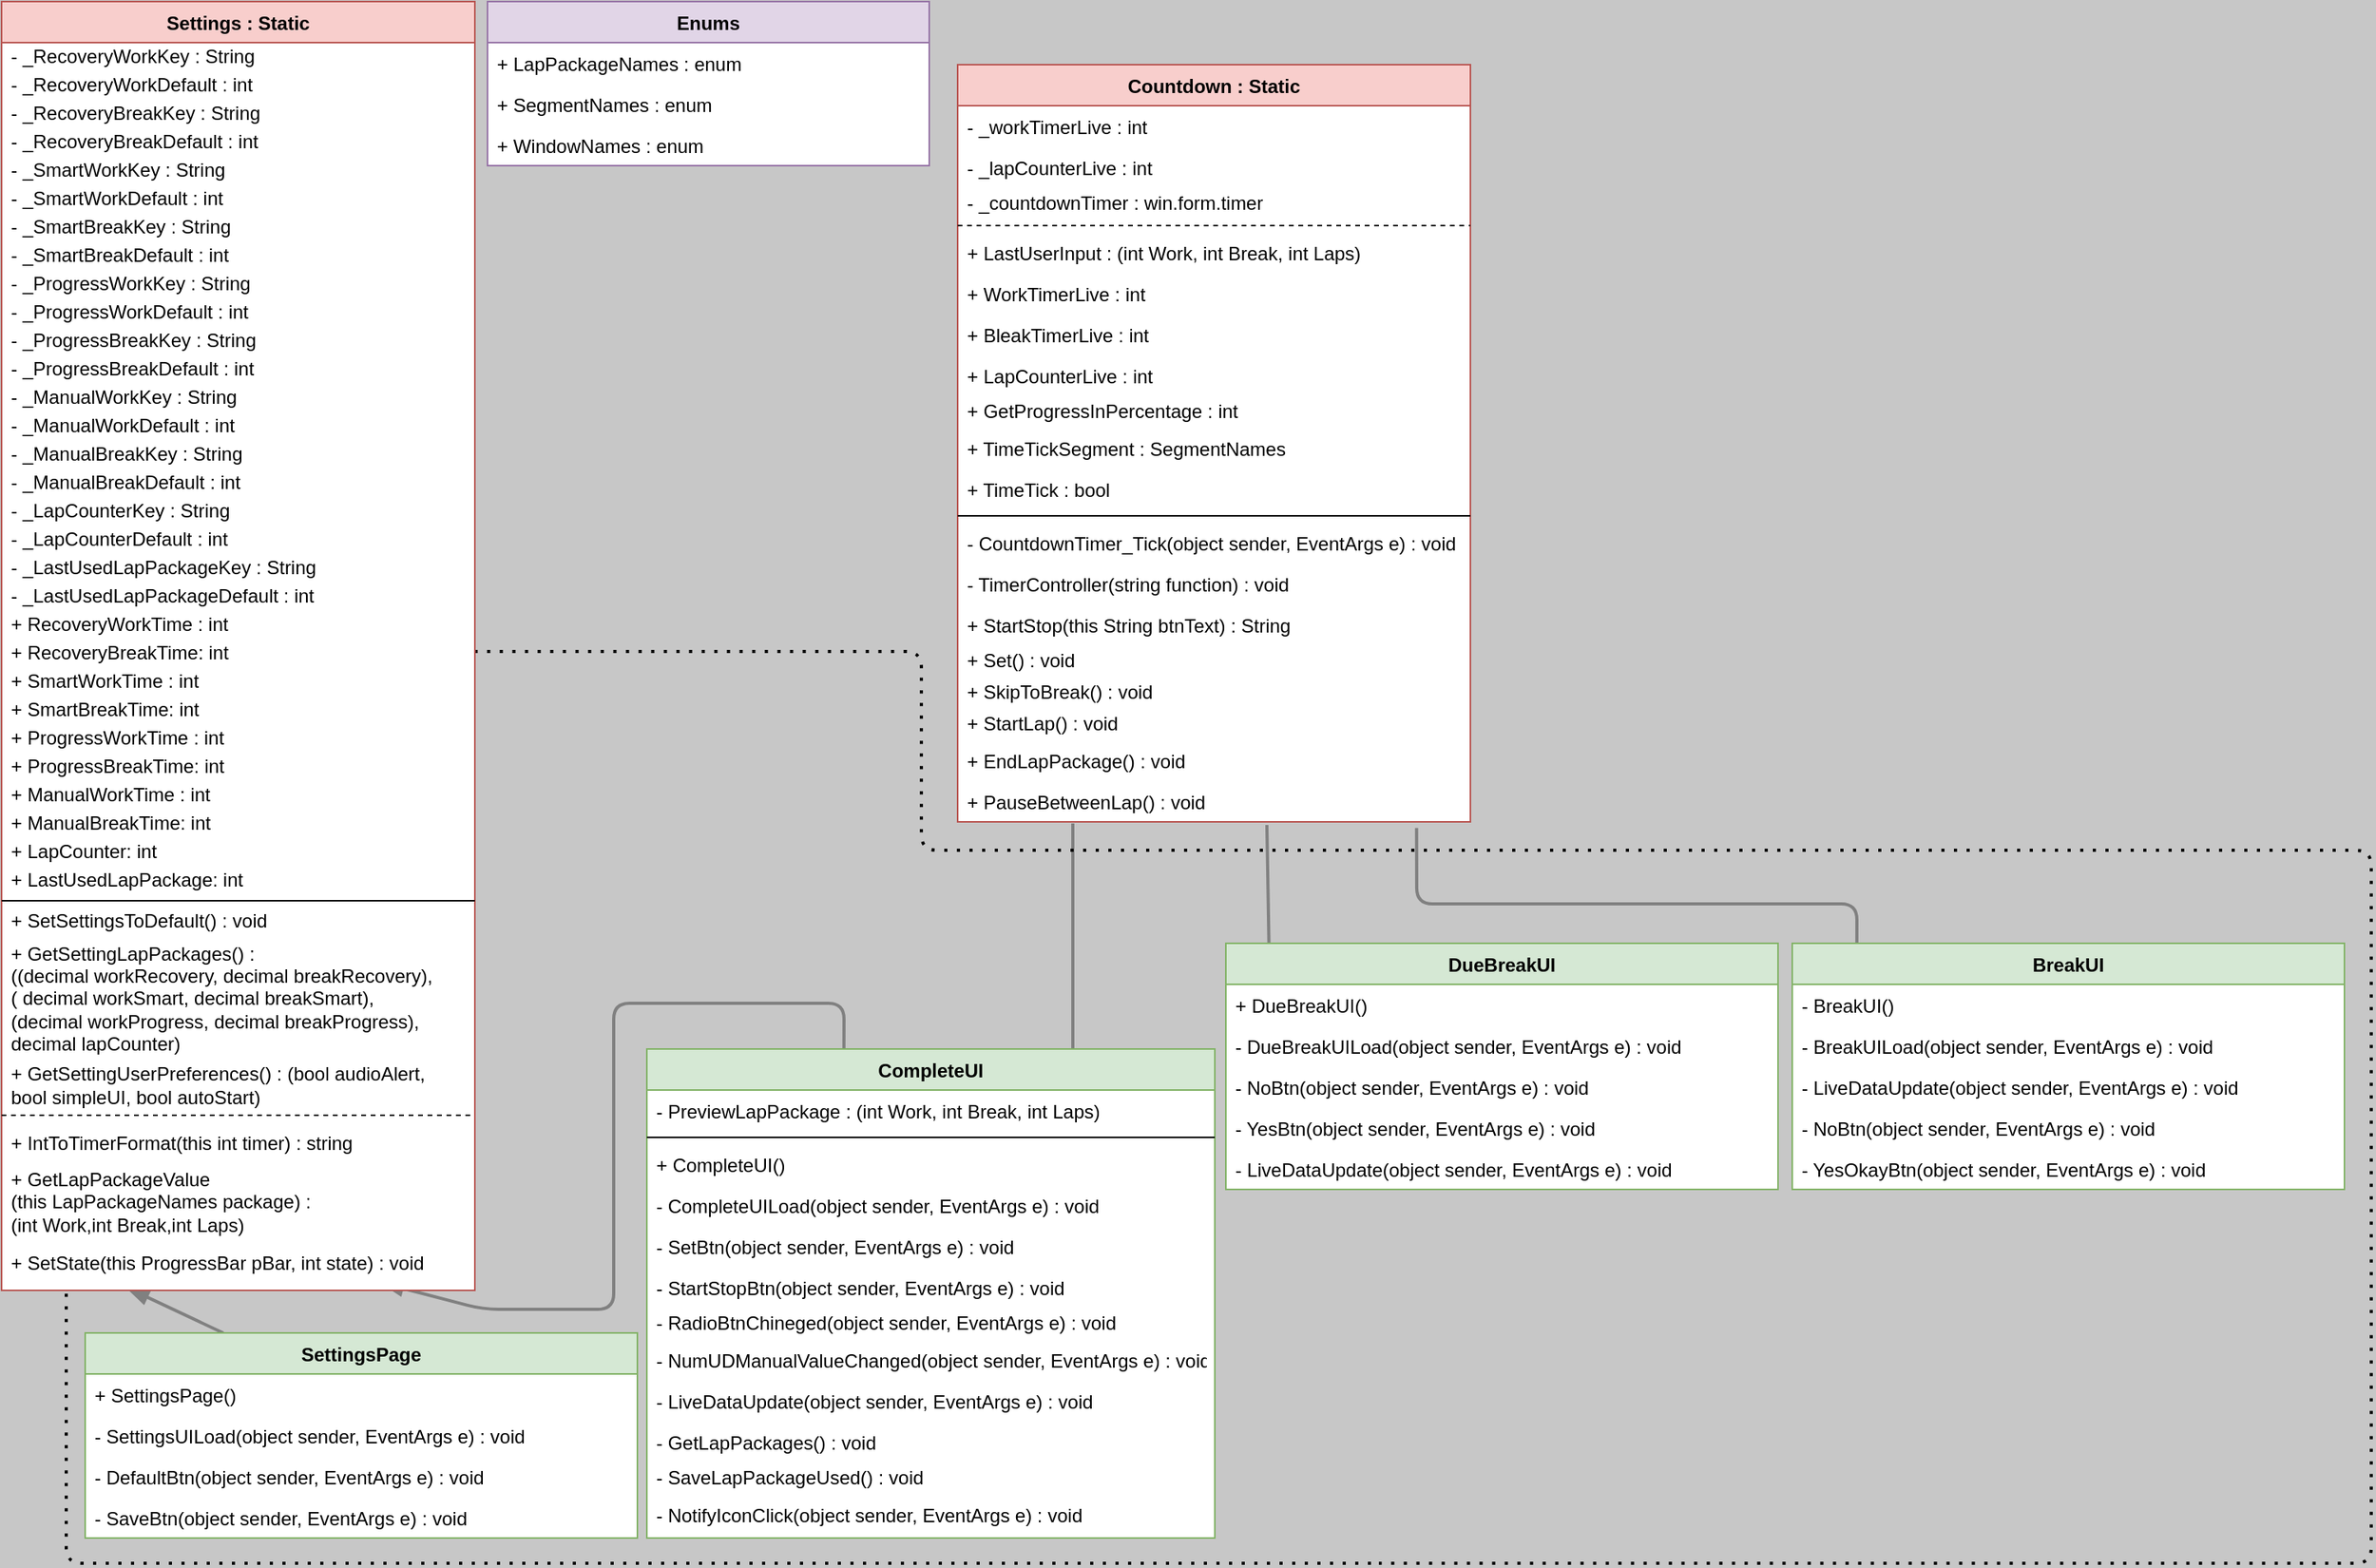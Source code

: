 <mxfile version="13.7.9" type="device"><diagram id="C5RBs43oDa-KdzZeNtuy" name="Page-1"><mxGraphModel dx="2031" dy="1189" grid="0" gridSize="10" guides="1" tooltips="1" connect="1" arrows="1" fold="1" page="1" pageScale="1" pageWidth="827" pageHeight="1169" background="#C7C7C7" math="0" shadow="0"><root><mxCell id="WIyWlLk6GJQsqaUBKTNV-0"/><mxCell id="WIyWlLk6GJQsqaUBKTNV-1" parent="WIyWlLk6GJQsqaUBKTNV-0"/><mxCell id="0VeW3MO0Pa9D5oMPFFjw-17" style="edgeStyle=none;rounded=1;orthogonalLoop=1;jettySize=auto;html=1;startArrow=none;startFill=0;startSize=10;endArrow=none;endFill=0;entryX=0.75;entryY=0;entryDx=0;entryDy=0;strokeWidth=2;strokeColor=#808080;" parent="WIyWlLk6GJQsqaUBKTNV-1" target="FRy5MjTTEszZsByLRtp2-0" edge="1"><mxGeometry relative="1" as="geometry"><mxPoint x="190" y="660" as="targetPoint"/><Array as="points"/><mxPoint x="714" y="531" as="sourcePoint"/></mxGeometry></mxCell><mxCell id="0VeW3MO0Pa9D5oMPFFjw-19" style="edgeStyle=none;rounded=1;orthogonalLoop=1;jettySize=auto;html=1;startArrow=none;startFill=0;startSize=6;endArrow=none;endFill=0;endSize=12;strokeWidth=2;strokeColor=#808080;exitX=0.078;exitY=0.001;exitDx=0;exitDy=0;exitPerimeter=0;" parent="WIyWlLk6GJQsqaUBKTNV-1" source="TDlSjooiPWBQgM4AQJE7-14" edge="1"><mxGeometry relative="1" as="geometry"><mxPoint x="899" y="669" as="sourcePoint"/><mxPoint x="837" y="532" as="targetPoint"/></mxGeometry></mxCell><mxCell id="0VeW3MO0Pa9D5oMPFFjw-20" style="edgeStyle=none;rounded=1;orthogonalLoop=1;jettySize=auto;html=1;exitX=0.117;exitY=0;exitDx=0;exitDy=0;startArrow=none;startFill=0;startSize=6;endArrow=none;endFill=0;exitPerimeter=0;endSize=12;strokeWidth=2;strokeColor=#808080;entryX=0.895;entryY=1.148;entryDx=0;entryDy=0;entryPerimeter=0;" parent="WIyWlLk6GJQsqaUBKTNV-1" source="TDlSjooiPWBQgM4AQJE7-31" target="zb1-mDT2aeVJdO2hmaLs-12" edge="1"><mxGeometry relative="1" as="geometry"><Array as="points"><mxPoint x="1211" y="582"/><mxPoint x="932" y="582"/></Array><mxPoint x="870" y="532" as="targetPoint"/></mxGeometry></mxCell><mxCell id="1Fa3BjGGjeZsi8jNejVQ-2" style="edgeStyle=none;rounded=1;orthogonalLoop=1;jettySize=auto;html=1;exitX=0.263;exitY=1.115;exitDx=0;exitDy=0;startArrow=blockThin;startFill=1;startSize=10;endArrow=none;endFill=0;exitPerimeter=0;entryX=0.25;entryY=0;entryDx=0;entryDy=0;strokeWidth=2;strokeColor=#808080;" parent="WIyWlLk6GJQsqaUBKTNV-1" source="9JZCh9WsrCJFamKK_w5d-4" target="TDlSjooiPWBQgM4AQJE7-4" edge="1"><mxGeometry relative="1" as="geometry"><mxPoint x="780" y="650" as="targetPoint"/><mxPoint x="761.925" y="542.002" as="sourcePoint"/><Array as="points"/></mxGeometry></mxCell><mxCell id="1Fa3BjGGjeZsi8jNejVQ-5" style="edgeStyle=none;rounded=1;orthogonalLoop=1;jettySize=auto;html=1;exitX=0.8;exitY=1;exitDx=0;exitDy=0;startArrow=blockThin;startFill=1;startSize=10;endArrow=none;endFill=0;exitPerimeter=0;strokeWidth=2;strokeColor=#808080;entryX=0.347;entryY=0;entryDx=0;entryDy=0;entryPerimeter=0;" parent="WIyWlLk6GJQsqaUBKTNV-1" source="9JZCh9WsrCJFamKK_w5d-4" target="FRy5MjTTEszZsByLRtp2-0" edge="1"><mxGeometry relative="1" as="geometry"><mxPoint x="320" y="669" as="targetPoint"/><mxPoint x="751.925" y="532.002" as="sourcePoint"/><Array as="points"><mxPoint x="340" y="839"/><mxPoint x="423" y="839"/><mxPoint x="423" y="645"/><mxPoint x="569" y="645"/></Array></mxGeometry></mxCell><mxCell id="zb1-mDT2aeVJdO2hmaLs-13" value="Countdown : Static" style="swimlane;fontStyle=1;align=center;verticalAlign=top;childLayout=stackLayout;horizontal=1;startSize=26;horizontalStack=0;resizeParent=1;resizeParentMax=0;resizeLast=0;collapsible=1;marginBottom=0;fillColor=#f8cecc;strokeColor=#b85450;swimlaneFillColor=#ffffff;" parent="WIyWlLk6GJQsqaUBKTNV-1" vertex="1"><mxGeometry x="641" y="50" width="325" height="480" as="geometry"/></mxCell><mxCell id="zb1-mDT2aeVJdO2hmaLs-14" value="- _workTimerLive : int" style="text;strokeColor=none;fillColor=none;align=left;verticalAlign=top;spacingLeft=4;spacingRight=4;overflow=hidden;rotatable=0;points=[[0,0.5],[1,0.5]];portConstraint=eastwest;" parent="zb1-mDT2aeVJdO2hmaLs-13" vertex="1"><mxGeometry y="26" width="325" height="26" as="geometry"/></mxCell><mxCell id="zb1-mDT2aeVJdO2hmaLs-19" value="- _lapCounterLive : int" style="text;strokeColor=none;fillColor=none;align=left;verticalAlign=top;spacingLeft=4;spacingRight=4;overflow=hidden;rotatable=0;points=[[0,0.5],[1,0.5]];portConstraint=eastwest;" parent="zb1-mDT2aeVJdO2hmaLs-13" vertex="1"><mxGeometry y="52" width="325" height="26" as="geometry"/></mxCell><mxCell id="t-2xRYr0EiAx8l8_T9iQ-3" value="- _countdownTimer :&amp;nbsp;win.form.timer" style="text;html=1;align=left;verticalAlign=middle;resizable=0;points=[];autosize=1;fillColor=none;spacingLeft=4;" parent="zb1-mDT2aeVJdO2hmaLs-13" vertex="1"><mxGeometry y="78" width="325" height="20" as="geometry"/></mxCell><mxCell id="F6bZA-O5dly2ChS-QcMq-0" value="" style="line;strokeWidth=1;fillColor=none;align=left;verticalAlign=middle;spacingTop=-1;spacingLeft=3;spacingRight=3;rotatable=0;labelPosition=right;points=[];portConstraint=eastwest;dashed=1;" parent="zb1-mDT2aeVJdO2hmaLs-13" vertex="1"><mxGeometry y="98" width="325" height="8" as="geometry"/></mxCell><mxCell id="zb1-mDT2aeVJdO2hmaLs-1" value="+ LastUserInput : (int Work, int Break, int Laps)" style="text;strokeColor=none;fillColor=none;align=left;verticalAlign=top;spacingLeft=4;spacingRight=4;overflow=hidden;rotatable=0;points=[[0,0.5],[1,0.5]];portConstraint=eastwest;" parent="zb1-mDT2aeVJdO2hmaLs-13" vertex="1"><mxGeometry y="106" width="325" height="26" as="geometry"/></mxCell><mxCell id="t-2xRYr0EiAx8l8_T9iQ-1" value="+ WorkTimerLive : int" style="text;strokeColor=none;fillColor=none;align=left;verticalAlign=top;spacingLeft=4;spacingRight=4;overflow=hidden;rotatable=0;points=[[0,0.5],[1,0.5]];portConstraint=eastwest;" parent="zb1-mDT2aeVJdO2hmaLs-13" vertex="1"><mxGeometry y="132" width="325" height="26" as="geometry"/></mxCell><mxCell id="zb1-mDT2aeVJdO2hmaLs-18" value="+ BleakTimerLive : int" style="text;strokeColor=none;fillColor=none;align=left;verticalAlign=top;spacingLeft=4;spacingRight=4;overflow=hidden;rotatable=0;points=[[0,0.5],[1,0.5]];portConstraint=eastwest;" parent="zb1-mDT2aeVJdO2hmaLs-13" vertex="1"><mxGeometry y="158" width="325" height="26" as="geometry"/></mxCell><mxCell id="t-2xRYr0EiAx8l8_T9iQ-0" value="+ LapCounterLive : int" style="text;strokeColor=none;fillColor=none;align=left;verticalAlign=top;spacingLeft=4;spacingRight=4;overflow=hidden;rotatable=0;points=[[0,0.5],[1,0.5]];portConstraint=eastwest;" parent="zb1-mDT2aeVJdO2hmaLs-13" vertex="1"><mxGeometry y="184" width="325" height="26" as="geometry"/></mxCell><mxCell id="t-2xRYr0EiAx8l8_T9iQ-2" value="+ GetProgressInPercentage : int" style="text;html=1;align=left;verticalAlign=middle;resizable=0;points=[];autosize=1;fillColor=none;spacingLeft=4;" parent="zb1-mDT2aeVJdO2hmaLs-13" vertex="1"><mxGeometry y="210" width="325" height="20" as="geometry"/></mxCell><mxCell id="zb1-mDT2aeVJdO2hmaLs-20" value="+ TimeTickSegment : SegmentNames" style="text;strokeColor=none;fillColor=none;align=left;verticalAlign=top;spacingLeft=4;spacingRight=4;overflow=hidden;rotatable=0;points=[[0,0.5],[1,0.5]];portConstraint=eastwest;" parent="zb1-mDT2aeVJdO2hmaLs-13" vertex="1"><mxGeometry y="230" width="325" height="26" as="geometry"/></mxCell><mxCell id="kVjVc2NXkMHBs-m5RB2y-0" value="+ TimeTick : bool" style="text;strokeColor=none;fillColor=none;align=left;verticalAlign=top;spacingLeft=4;spacingRight=4;overflow=hidden;rotatable=0;points=[[0,0.5],[1,0.5]];portConstraint=eastwest;" parent="zb1-mDT2aeVJdO2hmaLs-13" vertex="1"><mxGeometry y="256" width="325" height="26" as="geometry"/></mxCell><mxCell id="zb1-mDT2aeVJdO2hmaLs-15" value="" style="line;strokeWidth=1;fillColor=none;align=left;verticalAlign=middle;spacingTop=-1;spacingLeft=3;spacingRight=3;rotatable=0;labelPosition=right;points=[];portConstraint=eastwest;" parent="zb1-mDT2aeVJdO2hmaLs-13" vertex="1"><mxGeometry y="282" width="325" height="8" as="geometry"/></mxCell><mxCell id="zb1-mDT2aeVJdO2hmaLs-16" value="- CountdownTimer_Tick(object sender, EventArgs e) : void" style="text;strokeColor=none;fillColor=none;align=left;verticalAlign=top;spacingLeft=4;spacingRight=4;overflow=hidden;rotatable=0;points=[[0,0.5],[1,0.5]];portConstraint=eastwest;spacing=2;" parent="zb1-mDT2aeVJdO2hmaLs-13" vertex="1"><mxGeometry y="290" width="325" height="26" as="geometry"/></mxCell><mxCell id="zb1-mDT2aeVJdO2hmaLs-17" value="- TimerController(string function) : void&#10;" style="text;strokeColor=none;fillColor=none;align=left;verticalAlign=top;spacingLeft=4;spacingRight=4;overflow=hidden;rotatable=0;points=[[0,0.5],[1,0.5]];portConstraint=eastwest;spacing=2;" parent="zb1-mDT2aeVJdO2hmaLs-13" vertex="1"><mxGeometry y="316" width="325" height="26" as="geometry"/></mxCell><mxCell id="zb1-mDT2aeVJdO2hmaLs-3" value="+ StartStop(this String btnText) : String&#10;" style="text;strokeColor=none;fillColor=none;align=left;verticalAlign=top;spacingLeft=4;spacingRight=4;overflow=hidden;rotatable=0;points=[[0,0.5],[1,0.5]];portConstraint=eastwest;spacing=2;" parent="zb1-mDT2aeVJdO2hmaLs-13" vertex="1"><mxGeometry y="342" width="325" height="26" as="geometry"/></mxCell><mxCell id="zb1-mDT2aeVJdO2hmaLs-8" value="+ Set() : void" style="text;html=1;align=left;verticalAlign=middle;resizable=0;points=[];autosize=1;spacingLeft=4;spacing=2;" parent="zb1-mDT2aeVJdO2hmaLs-13" vertex="1"><mxGeometry y="368" width="325" height="20" as="geometry"/></mxCell><mxCell id="zb1-mDT2aeVJdO2hmaLs-9" value="+ SkipToBreak() : void" style="text;html=1;align=left;verticalAlign=middle;resizable=0;points=[];autosize=1;spacingLeft=4;spacing=2;" parent="zb1-mDT2aeVJdO2hmaLs-13" vertex="1"><mxGeometry y="388" width="325" height="20" as="geometry"/></mxCell><mxCell id="zb1-mDT2aeVJdO2hmaLs-10" value="+ StartLap() : void" style="text;html=1;align=left;verticalAlign=middle;resizable=0;points=[];autosize=1;spacingLeft=4;spacing=2;" parent="zb1-mDT2aeVJdO2hmaLs-13" vertex="1"><mxGeometry y="408" width="325" height="20" as="geometry"/></mxCell><mxCell id="zb1-mDT2aeVJdO2hmaLs-11" value="+ EndLapPackage() : void" style="text;strokeColor=none;fillColor=none;align=left;verticalAlign=top;spacingLeft=4;spacingRight=4;overflow=hidden;rotatable=0;points=[[0,0.5],[1,0.5]];portConstraint=eastwest;spacing=2;" parent="zb1-mDT2aeVJdO2hmaLs-13" vertex="1"><mxGeometry y="428" width="325" height="26" as="geometry"/></mxCell><mxCell id="zb1-mDT2aeVJdO2hmaLs-12" value="+ PauseBetweenLap() : void" style="text;strokeColor=none;fillColor=none;align=left;verticalAlign=top;spacingLeft=4;spacingRight=4;overflow=hidden;rotatable=0;points=[[0,0.5],[1,0.5]];portConstraint=eastwest;spacing=2;" parent="zb1-mDT2aeVJdO2hmaLs-13" vertex="1"><mxGeometry y="454" width="325" height="26" as="geometry"/></mxCell><mxCell id="TDlSjooiPWBQgM4AQJE7-14" value="DueBreakUI" style="swimlane;fontStyle=1;align=center;verticalAlign=top;childLayout=stackLayout;horizontal=1;startSize=26;horizontalStack=0;resizeParent=1;resizeParentMax=0;resizeLast=0;collapsible=1;marginBottom=0;fillColor=#d5e8d4;strokeColor=#82b366;swimlaneFillColor=#ffffff;" parent="WIyWlLk6GJQsqaUBKTNV-1" vertex="1"><mxGeometry x="811" y="607" width="350" height="156" as="geometry"/></mxCell><mxCell id="xNDA38rIfpbUITpCfBcV-14" value="+ DueBreakUI()" style="text;strokeColor=none;fillColor=none;align=left;verticalAlign=top;spacingLeft=4;spacingRight=4;overflow=hidden;rotatable=0;points=[[0,0.5],[1,0.5]];portConstraint=eastwest;" parent="TDlSjooiPWBQgM4AQJE7-14" vertex="1"><mxGeometry y="26" width="350" height="26" as="geometry"/></mxCell><mxCell id="xNDA38rIfpbUITpCfBcV-15" value="- DueBreakUILoad(object sender, EventArgs e) : void" style="text;strokeColor=none;fillColor=none;align=left;verticalAlign=top;spacingLeft=4;spacingRight=4;overflow=hidden;rotatable=0;points=[[0,0.5],[1,0.5]];portConstraint=eastwest;" parent="TDlSjooiPWBQgM4AQJE7-14" vertex="1"><mxGeometry y="52" width="350" height="26" as="geometry"/></mxCell><mxCell id="xNDA38rIfpbUITpCfBcV-10" value="- NoBtn(object sender, EventArgs e) : void" style="text;strokeColor=none;fillColor=none;align=left;verticalAlign=top;spacingLeft=4;spacingRight=4;overflow=hidden;rotatable=0;points=[[0,0.5],[1,0.5]];portConstraint=eastwest;" parent="TDlSjooiPWBQgM4AQJE7-14" vertex="1"><mxGeometry y="78" width="350" height="26" as="geometry"/></mxCell><mxCell id="xNDA38rIfpbUITpCfBcV-11" value="- YesBtn(object sender, EventArgs e) : void" style="text;strokeColor=none;fillColor=none;align=left;verticalAlign=top;spacingLeft=4;spacingRight=4;overflow=hidden;rotatable=0;points=[[0,0.5],[1,0.5]];portConstraint=eastwest;" parent="TDlSjooiPWBQgM4AQJE7-14" vertex="1"><mxGeometry y="104" width="350" height="26" as="geometry"/></mxCell><mxCell id="TDlSjooiPWBQgM4AQJE7-35" value="- LiveDataUpdate(object sender, EventArgs e) : void" style="text;strokeColor=none;fillColor=none;align=left;verticalAlign=top;spacingLeft=4;spacingRight=4;overflow=hidden;rotatable=0;points=[[0,0.5],[1,0.5]];portConstraint=eastwest;" parent="TDlSjooiPWBQgM4AQJE7-14" vertex="1"><mxGeometry y="130" width="350" height="26" as="geometry"/></mxCell><mxCell id="TDlSjooiPWBQgM4AQJE7-31" value="BreakUI" style="swimlane;fontStyle=1;align=center;verticalAlign=top;childLayout=stackLayout;horizontal=1;startSize=26;horizontalStack=0;resizeParent=1;resizeParentMax=0;resizeLast=0;collapsible=1;marginBottom=0;fillColor=#d5e8d4;strokeColor=#82b366;swimlaneFillColor=#ffffff;" parent="WIyWlLk6GJQsqaUBKTNV-1" vertex="1"><mxGeometry x="1170" y="607" width="350" height="156" as="geometry"/></mxCell><mxCell id="xNDA38rIfpbUITpCfBcV-12" value="- BreakUI()" style="text;strokeColor=none;fillColor=none;align=left;verticalAlign=top;spacingLeft=4;spacingRight=4;overflow=hidden;rotatable=0;points=[[0,0.5],[1,0.5]];portConstraint=eastwest;fontStyle=0" parent="TDlSjooiPWBQgM4AQJE7-31" vertex="1"><mxGeometry y="26" width="350" height="26" as="geometry"/></mxCell><mxCell id="xNDA38rIfpbUITpCfBcV-13" value="- BreakUILoad(object sender, EventArgs e) : void" style="text;strokeColor=none;fillColor=none;align=left;verticalAlign=top;spacingLeft=4;spacingRight=4;overflow=hidden;rotatable=0;points=[[0,0.5],[1,0.5]];portConstraint=eastwest;fontStyle=0" parent="TDlSjooiPWBQgM4AQJE7-31" vertex="1"><mxGeometry y="52" width="350" height="26" as="geometry"/></mxCell><mxCell id="TDlSjooiPWBQgM4AQJE7-34" value="- LiveDataUpdate(object sender, EventArgs e) : void" style="text;strokeColor=none;fillColor=none;align=left;verticalAlign=top;spacingLeft=4;spacingRight=4;overflow=hidden;rotatable=0;points=[[0,0.5],[1,0.5]];portConstraint=eastwest;" parent="TDlSjooiPWBQgM4AQJE7-31" vertex="1"><mxGeometry y="78" width="350" height="26" as="geometry"/></mxCell><mxCell id="xNDA38rIfpbUITpCfBcV-20" value="- NoBtn(object sender, EventArgs e) : void" style="text;strokeColor=none;fillColor=none;align=left;verticalAlign=top;spacingLeft=4;spacingRight=4;overflow=hidden;rotatable=0;points=[[0,0.5],[1,0.5]];portConstraint=eastwest;" parent="TDlSjooiPWBQgM4AQJE7-31" vertex="1"><mxGeometry y="104" width="350" height="26" as="geometry"/></mxCell><mxCell id="xNDA38rIfpbUITpCfBcV-21" value="- YesOkayBtn(object sender, EventArgs e) : void" style="text;strokeColor=none;fillColor=none;align=left;verticalAlign=top;spacingLeft=4;spacingRight=4;overflow=hidden;rotatable=0;points=[[0,0.5],[1,0.5]];portConstraint=eastwest;" parent="TDlSjooiPWBQgM4AQJE7-31" vertex="1"><mxGeometry y="130" width="350" height="26" as="geometry"/></mxCell><mxCell id="frjVxyY8k7iD953zZioV-0" value="" style="endArrow=none;dashed=1;html=1;dashPattern=1 3;strokeWidth=2;" parent="WIyWlLk6GJQsqaUBKTNV-1" edge="1"><mxGeometry width="50" height="50" relative="1" as="geometry"><mxPoint x="903" y="1000" as="sourcePoint"/><mxPoint x="908" y="1000" as="targetPoint"/><Array as="points"><mxPoint x="76" y="1000"/><mxPoint x="76" y="422"/><mxPoint x="618" y="422"/><mxPoint x="618" y="548"/><mxPoint x="1537" y="548"/><mxPoint x="1537" y="1000"/></Array></mxGeometry></mxCell><mxCell id="vd6RyBKA4b9eipw-zxAA-0" value="Settings : Static" style="swimlane;fontStyle=1;align=center;verticalAlign=top;childLayout=stackLayout;horizontal=1;startSize=26;horizontalStack=0;resizeParent=1;resizeLast=0;collapsible=1;marginBottom=0;rounded=0;shadow=0;strokeWidth=1;fillColor=#f8cecc;strokeColor=#b85450;swimlaneFillColor=#ffffff;" parent="WIyWlLk6GJQsqaUBKTNV-1" vertex="1"><mxGeometry x="35" y="10" width="300" height="817" as="geometry"><mxRectangle x="340" y="380" width="170" height="26" as="alternateBounds"/></mxGeometry></mxCell><mxCell id="h8X6OyZKo7xQsBw2ePoi-1" value="- _RecoveryWorkKey : String" style="text;html=1;align=left;verticalAlign=middle;resizable=0;points=[];autosize=1;spacingLeft=4;" vertex="1" parent="vd6RyBKA4b9eipw-zxAA-0"><mxGeometry y="26" width="300" height="18" as="geometry"/></mxCell><mxCell id="h8X6OyZKo7xQsBw2ePoi-2" value="- _RecoveryWorkDefault : int" style="text;html=1;align=left;verticalAlign=middle;resizable=0;points=[];autosize=1;spacingLeft=4;" vertex="1" parent="vd6RyBKA4b9eipw-zxAA-0"><mxGeometry y="44" width="300" height="18" as="geometry"/></mxCell><mxCell id="h8X6OyZKo7xQsBw2ePoi-4" value="- _RecoveryBreakKey : String" style="text;html=1;align=left;verticalAlign=middle;resizable=0;points=[];autosize=1;spacingLeft=4;" vertex="1" parent="vd6RyBKA4b9eipw-zxAA-0"><mxGeometry y="62" width="300" height="18" as="geometry"/></mxCell><mxCell id="h8X6OyZKo7xQsBw2ePoi-3" value="- _RecoveryBreakDefault : int" style="text;html=1;align=left;verticalAlign=middle;resizable=0;points=[];autosize=1;spacingLeft=4;" vertex="1" parent="vd6RyBKA4b9eipw-zxAA-0"><mxGeometry y="80" width="300" height="18" as="geometry"/></mxCell><mxCell id="h8X6OyZKo7xQsBw2ePoi-8" value="- _SmartWorkKey : String" style="text;html=1;align=left;verticalAlign=middle;resizable=0;points=[];autosize=1;spacingLeft=4;" vertex="1" parent="vd6RyBKA4b9eipw-zxAA-0"><mxGeometry y="98" width="300" height="18" as="geometry"/></mxCell><mxCell id="h8X6OyZKo7xQsBw2ePoi-6" value="- _SmartWorkDefault : int" style="text;html=1;align=left;verticalAlign=middle;resizable=0;points=[];autosize=1;spacingLeft=4;" vertex="1" parent="vd6RyBKA4b9eipw-zxAA-0"><mxGeometry y="116" width="300" height="18" as="geometry"/></mxCell><mxCell id="h8X6OyZKo7xQsBw2ePoi-7" value="- _SmartBreakKey : String" style="text;html=1;align=left;verticalAlign=middle;resizable=0;points=[];autosize=1;spacingLeft=4;" vertex="1" parent="vd6RyBKA4b9eipw-zxAA-0"><mxGeometry y="134" width="300" height="18" as="geometry"/></mxCell><mxCell id="h8X6OyZKo7xQsBw2ePoi-5" value="- _SmartBreakDefault : int" style="text;html=1;align=left;verticalAlign=middle;resizable=0;points=[];autosize=1;spacingLeft=4;" vertex="1" parent="vd6RyBKA4b9eipw-zxAA-0"><mxGeometry y="152" width="300" height="18" as="geometry"/></mxCell><mxCell id="h8X6OyZKo7xQsBw2ePoi-9" value="- _ProgressWorkKey : String" style="text;html=1;align=left;verticalAlign=middle;resizable=0;points=[];autosize=1;spacingLeft=4;" vertex="1" parent="vd6RyBKA4b9eipw-zxAA-0"><mxGeometry y="170" width="300" height="18" as="geometry"/></mxCell><mxCell id="h8X6OyZKo7xQsBw2ePoi-10" value="- _ProgressWorkDefault : int" style="text;html=1;align=left;verticalAlign=middle;resizable=0;points=[];autosize=1;spacingLeft=4;" vertex="1" parent="vd6RyBKA4b9eipw-zxAA-0"><mxGeometry y="188" width="300" height="18" as="geometry"/></mxCell><mxCell id="h8X6OyZKo7xQsBw2ePoi-11" value="- _ProgressBreakKey : String" style="text;html=1;align=left;verticalAlign=middle;resizable=0;points=[];autosize=1;spacingLeft=4;" vertex="1" parent="vd6RyBKA4b9eipw-zxAA-0"><mxGeometry y="206" width="300" height="18" as="geometry"/></mxCell><mxCell id="h8X6OyZKo7xQsBw2ePoi-12" value="- _ProgressBreakDefault : int" style="text;html=1;align=left;verticalAlign=middle;resizable=0;points=[];autosize=1;spacingLeft=4;" vertex="1" parent="vd6RyBKA4b9eipw-zxAA-0"><mxGeometry y="224" width="300" height="18" as="geometry"/></mxCell><mxCell id="h8X6OyZKo7xQsBw2ePoi-13" value="- _ManualWorkKey : String" style="text;html=1;align=left;verticalAlign=middle;resizable=0;points=[];autosize=1;spacingLeft=4;" vertex="1" parent="vd6RyBKA4b9eipw-zxAA-0"><mxGeometry y="242" width="300" height="18" as="geometry"/></mxCell><mxCell id="h8X6OyZKo7xQsBw2ePoi-14" value="- _ManualWorkDefault : int" style="text;html=1;align=left;verticalAlign=middle;resizable=0;points=[];autosize=1;spacingLeft=4;" vertex="1" parent="vd6RyBKA4b9eipw-zxAA-0"><mxGeometry y="260" width="300" height="18" as="geometry"/></mxCell><mxCell id="h8X6OyZKo7xQsBw2ePoi-15" value="- _ManualBreakKey : String" style="text;html=1;align=left;verticalAlign=middle;resizable=0;points=[];autosize=1;spacingLeft=4;" vertex="1" parent="vd6RyBKA4b9eipw-zxAA-0"><mxGeometry y="278" width="300" height="18" as="geometry"/></mxCell><mxCell id="h8X6OyZKo7xQsBw2ePoi-16" value="- _ManualBreakDefault : int" style="text;html=1;align=left;verticalAlign=middle;resizable=0;points=[];autosize=1;spacingLeft=4;" vertex="1" parent="vd6RyBKA4b9eipw-zxAA-0"><mxGeometry y="296" width="300" height="18" as="geometry"/></mxCell><mxCell id="h8X6OyZKo7xQsBw2ePoi-22" value="- _LapCounterKey : String" style="text;html=1;align=left;verticalAlign=middle;resizable=0;points=[];autosize=1;spacingLeft=4;" vertex="1" parent="vd6RyBKA4b9eipw-zxAA-0"><mxGeometry y="314" width="300" height="18" as="geometry"/></mxCell><mxCell id="h8X6OyZKo7xQsBw2ePoi-21" value="- _LapCounterDefault : int" style="text;html=1;align=left;verticalAlign=middle;resizable=0;points=[];autosize=1;spacingLeft=4;" vertex="1" parent="vd6RyBKA4b9eipw-zxAA-0"><mxGeometry y="332" width="300" height="18" as="geometry"/></mxCell><mxCell id="h8X6OyZKo7xQsBw2ePoi-23" value="- _LastUsedLapPackageKey : String" style="text;html=1;align=left;verticalAlign=middle;resizable=0;points=[];autosize=1;spacingLeft=4;" vertex="1" parent="vd6RyBKA4b9eipw-zxAA-0"><mxGeometry y="350" width="300" height="18" as="geometry"/></mxCell><mxCell id="h8X6OyZKo7xQsBw2ePoi-24" value="- _LastUsedLapPackageDefault : int" style="text;html=1;align=left;verticalAlign=middle;resizable=0;points=[];autosize=1;spacingLeft=4;" vertex="1" parent="vd6RyBKA4b9eipw-zxAA-0"><mxGeometry y="368" width="300" height="18" as="geometry"/></mxCell><mxCell id="h8X6OyZKo7xQsBw2ePoi-26" value="+&amp;nbsp;RecoveryWorkTime : int" style="text;html=1;align=left;verticalAlign=middle;resizable=0;points=[];autosize=1;spacingLeft=4;" vertex="1" parent="vd6RyBKA4b9eipw-zxAA-0"><mxGeometry y="386" width="300" height="18" as="geometry"/></mxCell><mxCell id="h8X6OyZKo7xQsBw2ePoi-27" value="+&amp;nbsp;RecoveryBreakTime: int" style="text;html=1;align=left;verticalAlign=middle;resizable=0;points=[];autosize=1;spacingLeft=4;" vertex="1" parent="vd6RyBKA4b9eipw-zxAA-0"><mxGeometry y="404" width="300" height="18" as="geometry"/></mxCell><mxCell id="h8X6OyZKo7xQsBw2ePoi-30" value="+&amp;nbsp;SmartWorkTime : int" style="text;html=1;align=left;verticalAlign=middle;resizable=0;points=[];autosize=1;spacingLeft=4;" vertex="1" parent="vd6RyBKA4b9eipw-zxAA-0"><mxGeometry y="422" width="300" height="18" as="geometry"/></mxCell><mxCell id="h8X6OyZKo7xQsBw2ePoi-31" value="+&amp;nbsp;SmartBreakTime: int" style="text;html=1;align=left;verticalAlign=middle;resizable=0;points=[];autosize=1;spacingLeft=4;" vertex="1" parent="vd6RyBKA4b9eipw-zxAA-0"><mxGeometry y="440" width="300" height="18" as="geometry"/></mxCell><mxCell id="h8X6OyZKo7xQsBw2ePoi-32" value="+&amp;nbsp;ProgressWorkTime : int" style="text;html=1;align=left;verticalAlign=middle;resizable=0;points=[];autosize=1;spacingLeft=4;" vertex="1" parent="vd6RyBKA4b9eipw-zxAA-0"><mxGeometry y="458" width="300" height="18" as="geometry"/></mxCell><mxCell id="h8X6OyZKo7xQsBw2ePoi-33" value="+&amp;nbsp;ProgressBreakTime: int" style="text;html=1;align=left;verticalAlign=middle;resizable=0;points=[];autosize=1;spacingLeft=4;" vertex="1" parent="vd6RyBKA4b9eipw-zxAA-0"><mxGeometry y="476" width="300" height="18" as="geometry"/></mxCell><mxCell id="h8X6OyZKo7xQsBw2ePoi-36" value="+&amp;nbsp;ManualWorkTime : int" style="text;html=1;align=left;verticalAlign=middle;resizable=0;points=[];autosize=1;spacingLeft=4;" vertex="1" parent="vd6RyBKA4b9eipw-zxAA-0"><mxGeometry y="494" width="300" height="18" as="geometry"/></mxCell><mxCell id="h8X6OyZKo7xQsBw2ePoi-37" value="+&amp;nbsp;ManualBreakTime: int" style="text;html=1;align=left;verticalAlign=middle;resizable=0;points=[];autosize=1;spacingLeft=4;" vertex="1" parent="vd6RyBKA4b9eipw-zxAA-0"><mxGeometry y="512" width="300" height="18" as="geometry"/></mxCell><mxCell id="h8X6OyZKo7xQsBw2ePoi-38" value="+&amp;nbsp;LapCounter: int" style="text;html=1;align=left;verticalAlign=middle;resizable=0;points=[];autosize=1;spacingLeft=4;" vertex="1" parent="vd6RyBKA4b9eipw-zxAA-0"><mxGeometry y="530" width="300" height="18" as="geometry"/></mxCell><mxCell id="h8X6OyZKo7xQsBw2ePoi-39" value="+&amp;nbsp;LastUsedLapPackage: int" style="text;html=1;align=left;verticalAlign=middle;resizable=0;points=[];autosize=1;spacingLeft=4;" vertex="1" parent="vd6RyBKA4b9eipw-zxAA-0"><mxGeometry y="548" width="300" height="18" as="geometry"/></mxCell><mxCell id="h8X6OyZKo7xQsBw2ePoi-25" value="" style="line;strokeWidth=1;fillColor=none;align=left;verticalAlign=middle;spacingTop=-1;spacingLeft=3;spacingRight=3;rotatable=0;labelPosition=right;points=[];portConstraint=eastwest;" vertex="1" parent="vd6RyBKA4b9eipw-zxAA-0"><mxGeometry y="566" width="300" height="8" as="geometry"/></mxCell><mxCell id="vd6RyBKA4b9eipw-zxAA-4" value="+ SetSettingsToDefault() : void" style="text;html=1;align=left;verticalAlign=middle;resizable=0;points=[];autosize=1;spacingLeft=4;" parent="vd6RyBKA4b9eipw-zxAA-0" vertex="1"><mxGeometry y="574" width="300" height="18" as="geometry"/></mxCell><mxCell id="VKcZ2sNkpT7c6eWGwOus-0" value="+ GetSettingLapPackages() : &lt;br&gt;((decimal workRecovery, decimal breakRecovery),&amp;nbsp;&lt;br&gt;( decimal workSmart, decimal breakSmart),&amp;nbsp;&lt;br&gt;(decimal workProgress, decimal breakProgress),&amp;nbsp;&lt;br&gt;decimal lapCounter)" style="text;html=1;align=left;verticalAlign=middle;resizable=0;points=[];autosize=1;spacingLeft=4;" parent="vd6RyBKA4b9eipw-zxAA-0" vertex="1"><mxGeometry y="592" width="300" height="80" as="geometry"/></mxCell><mxCell id="VKcZ2sNkpT7c6eWGwOus-2" value="+ GetSettingUserPreferences() : (bool audioAlert, &lt;br&gt;bool simpleUI, bool autoStart)" style="text;html=1;align=left;verticalAlign=middle;resizable=0;points=[];autosize=1;spacingLeft=4;" parent="vd6RyBKA4b9eipw-zxAA-0" vertex="1"><mxGeometry y="672" width="300" height="30" as="geometry"/></mxCell><mxCell id="VKcZ2sNkpT7c6eWGwOus-3" value="" style="line;strokeWidth=1;fillColor=none;align=left;verticalAlign=middle;spacingTop=-1;spacingLeft=3;spacingRight=3;rotatable=0;labelPosition=right;points=[];portConstraint=eastwest;dashed=1;" parent="vd6RyBKA4b9eipw-zxAA-0" vertex="1"><mxGeometry y="702" width="300" height="8" as="geometry"/></mxCell><mxCell id="6ymHEJ4iD-8mJViH8neo-0" value="+ IntToTimerFormat(this int timer) : string" style="text;strokeColor=none;fillColor=none;align=left;verticalAlign=top;spacingLeft=4;spacingRight=4;overflow=hidden;rotatable=0;points=[[0,0.5],[1,0.5]];portConstraint=eastwest;" parent="vd6RyBKA4b9eipw-zxAA-0" vertex="1"><mxGeometry y="710" width="300" height="26" as="geometry"/></mxCell><mxCell id="vd6RyBKA4b9eipw-zxAA-5" value="+ GetLapPackageValue&lt;br&gt;(this LapPackageNames package) :&amp;nbsp;&lt;br&gt;(int Work,int Break,int Laps)" style="text;html=1;align=left;verticalAlign=middle;resizable=0;points=[];autosize=1;spacingLeft=4;" parent="vd6RyBKA4b9eipw-zxAA-0" vertex="1"><mxGeometry y="736" width="300" height="50" as="geometry"/></mxCell><mxCell id="9JZCh9WsrCJFamKK_w5d-4" value="+ SetState(this ProgressBar pBar, int state) : void" style="text;strokeColor=none;fillColor=none;align=left;verticalAlign=top;spacingLeft=4;spacingRight=4;overflow=hidden;rotatable=0;points=[[0,0.5],[1,0.5]];portConstraint=eastwest;" parent="vd6RyBKA4b9eipw-zxAA-0" vertex="1"><mxGeometry y="786" width="300" height="26" as="geometry"/></mxCell><mxCell id="vd6RyBKA4b9eipw-zxAA-6" value="Enums" style="swimlane;fontStyle=1;align=center;verticalAlign=top;childLayout=stackLayout;horizontal=1;startSize=26;horizontalStack=0;resizeParent=1;resizeParentMax=0;resizeLast=0;collapsible=1;marginBottom=0;fillColor=#e1d5e7;strokeColor=#9673a6;swimlaneFillColor=#ffffff;" parent="WIyWlLk6GJQsqaUBKTNV-1" vertex="1"><mxGeometry x="343" y="10" width="280" height="104" as="geometry"/></mxCell><mxCell id="vd6RyBKA4b9eipw-zxAA-9" value="+ LapPackageNames : enum" style="text;strokeColor=none;fillColor=none;align=left;verticalAlign=top;spacingLeft=4;spacingRight=4;overflow=hidden;rotatable=0;points=[[0,0.5],[1,0.5]];portConstraint=eastwest;" parent="vd6RyBKA4b9eipw-zxAA-6" vertex="1"><mxGeometry y="26" width="280" height="26" as="geometry"/></mxCell><mxCell id="UNbunQpLfPteWl7xSB4U-0" value="+ SegmentNames : enum" style="text;strokeColor=none;fillColor=none;align=left;verticalAlign=top;spacingLeft=4;spacingRight=4;overflow=hidden;rotatable=0;points=[[0,0.5],[1,0.5]];portConstraint=eastwest;" parent="vd6RyBKA4b9eipw-zxAA-6" vertex="1"><mxGeometry y="52" width="280" height="26" as="geometry"/></mxCell><mxCell id="UNbunQpLfPteWl7xSB4U-1" value="+ WindowNames : enum" style="text;strokeColor=none;fillColor=none;align=left;verticalAlign=top;spacingLeft=4;spacingRight=4;overflow=hidden;rotatable=0;points=[[0,0.5],[1,0.5]];portConstraint=eastwest;" parent="vd6RyBKA4b9eipw-zxAA-6" vertex="1"><mxGeometry y="78" width="280" height="26" as="geometry"/></mxCell><mxCell id="TDlSjooiPWBQgM4AQJE7-4" value="SettingsPage" style="swimlane;fontStyle=1;align=center;verticalAlign=top;childLayout=stackLayout;horizontal=1;startSize=26;horizontalStack=0;resizeParent=1;resizeParentMax=0;resizeLast=0;collapsible=1;marginBottom=0;fillColor=#d5e8d4;strokeColor=#82b366;swimlaneFillColor=#ffffff;" parent="WIyWlLk6GJQsqaUBKTNV-1" vertex="1"><mxGeometry x="88" y="854" width="350" height="130" as="geometry"/></mxCell><mxCell id="nhXjIuXYmtEIptKRvakF-13" value="+ SettingsPage()" style="text;strokeColor=none;fillColor=none;align=left;verticalAlign=top;spacingLeft=4;spacingRight=4;overflow=hidden;rotatable=0;points=[[0,0.5],[1,0.5]];portConstraint=eastwest;" parent="TDlSjooiPWBQgM4AQJE7-4" vertex="1"><mxGeometry y="26" width="350" height="26" as="geometry"/></mxCell><mxCell id="nhXjIuXYmtEIptKRvakF-12" value="- SettingsUILoad(object sender, EventArgs e) : void" style="text;strokeColor=none;fillColor=none;align=left;verticalAlign=top;spacingLeft=4;spacingRight=4;overflow=hidden;rotatable=0;points=[[0,0.5],[1,0.5]];portConstraint=eastwest;" parent="TDlSjooiPWBQgM4AQJE7-4" vertex="1"><mxGeometry y="52" width="350" height="26" as="geometry"/></mxCell><mxCell id="TDlSjooiPWBQgM4AQJE7-7" value="- DefaultBtn(object sender, EventArgs e) : void" style="text;strokeColor=none;fillColor=none;align=left;verticalAlign=top;spacingLeft=4;spacingRight=4;overflow=hidden;rotatable=0;points=[[0,0.5],[1,0.5]];portConstraint=eastwest;" parent="TDlSjooiPWBQgM4AQJE7-4" vertex="1"><mxGeometry y="78" width="350" height="26" as="geometry"/></mxCell><mxCell id="TDlSjooiPWBQgM4AQJE7-8" value="- SaveBtn(object sender, EventArgs e) : void" style="text;strokeColor=none;fillColor=none;align=left;verticalAlign=top;spacingLeft=4;spacingRight=4;overflow=hidden;rotatable=0;points=[[0,0.5],[1,0.5]];portConstraint=eastwest;" parent="TDlSjooiPWBQgM4AQJE7-4" vertex="1"><mxGeometry y="104" width="350" height="26" as="geometry"/></mxCell><mxCell id="FRy5MjTTEszZsByLRtp2-0" value="CompleteUI" style="swimlane;fontStyle=1;align=center;verticalAlign=top;childLayout=stackLayout;horizontal=1;startSize=26;horizontalStack=0;resizeParent=1;resizeLast=0;collapsible=1;marginBottom=0;rounded=0;shadow=0;strokeWidth=1;fillColor=#d5e8d4;strokeColor=#82b366;swimlaneFillColor=#ffffff;" parent="WIyWlLk6GJQsqaUBKTNV-1" vertex="1"><mxGeometry x="444" y="674" width="360" height="310" as="geometry"><mxRectangle x="130" y="380" width="160" height="26" as="alternateBounds"/></mxGeometry></mxCell><mxCell id="FRy5MjTTEszZsByLRtp2-4" value="- PreviewLapPackage : (int Work, int Break, int Laps)" style="text;strokeColor=none;fillColor=none;align=left;verticalAlign=top;spacingLeft=4;spacingRight=4;overflow=hidden;rotatable=0;points=[[0,0.5],[1,0.5]];portConstraint=eastwest;" parent="FRy5MjTTEszZsByLRtp2-0" vertex="1"><mxGeometry y="26" width="360" height="26" as="geometry"/></mxCell><mxCell id="FRy5MjTTEszZsByLRtp2-19" value="" style="line;strokeWidth=1;fillColor=none;align=left;verticalAlign=middle;spacingTop=-1;spacingLeft=3;spacingRight=3;rotatable=0;labelPosition=right;points=[];portConstraint=eastwest;" parent="FRy5MjTTEszZsByLRtp2-0" vertex="1"><mxGeometry y="52" width="360" height="8" as="geometry"/></mxCell><mxCell id="FRy5MjTTEszZsByLRtp2-20" value="+ CompleteUI()" style="text;strokeColor=none;fillColor=none;align=left;verticalAlign=top;spacingLeft=4;spacingRight=4;overflow=hidden;rotatable=0;points=[[0,0.5],[1,0.5]];portConstraint=eastwest;fontStyle=0" parent="FRy5MjTTEszZsByLRtp2-0" vertex="1"><mxGeometry y="60" width="360" height="26" as="geometry"/></mxCell><mxCell id="FRy5MjTTEszZsByLRtp2-21" value="- CompleteUILoad(object sender, EventArgs e) : void" style="text;strokeColor=none;fillColor=none;align=left;verticalAlign=top;spacingLeft=4;spacingRight=4;overflow=hidden;rotatable=0;points=[[0,0.5],[1,0.5]];portConstraint=eastwest;fontStyle=0" parent="FRy5MjTTEszZsByLRtp2-0" vertex="1"><mxGeometry y="86" width="360" height="26" as="geometry"/></mxCell><mxCell id="FRy5MjTTEszZsByLRtp2-24" value="- SetBtn(object sender, EventArgs e) : void" style="text;strokeColor=none;fillColor=none;align=left;verticalAlign=top;spacingLeft=4;spacingRight=4;overflow=hidden;rotatable=0;points=[[0,0.5],[1,0.5]];portConstraint=eastwest;" parent="FRy5MjTTEszZsByLRtp2-0" vertex="1"><mxGeometry y="112" width="360" height="26" as="geometry"/></mxCell><mxCell id="FRy5MjTTEszZsByLRtp2-23" value="- StartStopBtn(object sender, EventArgs e) : void" style="text;strokeColor=none;fillColor=none;align=left;verticalAlign=top;spacingLeft=4;spacingRight=4;overflow=hidden;rotatable=0;points=[[0,0.5],[1,0.5]];portConstraint=eastwest;" parent="FRy5MjTTEszZsByLRtp2-0" vertex="1"><mxGeometry y="138" width="360" height="26" as="geometry"/></mxCell><mxCell id="FRy5MjTTEszZsByLRtp2-25" value="- RadioBtnChineged(object sender, EventArgs e) : void" style="text;html=1;align=left;verticalAlign=middle;resizable=0;points=[];autosize=1;spacingLeft=4;" parent="FRy5MjTTEszZsByLRtp2-0" vertex="1"><mxGeometry y="164" width="360" height="20" as="geometry"/></mxCell><mxCell id="FRy5MjTTEszZsByLRtp2-26" value="- NumUDManualValueChanged(object sender, EventArgs e) : void" style="text;strokeColor=none;fillColor=none;align=left;verticalAlign=top;spacingLeft=4;spacingRight=4;overflow=hidden;rotatable=0;points=[[0,0.5],[1,0.5]];portConstraint=eastwest;" parent="FRy5MjTTEszZsByLRtp2-0" vertex="1"><mxGeometry y="184" width="360" height="26" as="geometry"/></mxCell><mxCell id="FRy5MjTTEszZsByLRtp2-22" value="- LiveDataUpdate(object sender, EventArgs e) : void" style="text;strokeColor=none;fillColor=none;align=left;verticalAlign=top;spacingLeft=4;spacingRight=4;overflow=hidden;rotatable=0;points=[[0,0.5],[1,0.5]];portConstraint=eastwest;" parent="FRy5MjTTEszZsByLRtp2-0" vertex="1"><mxGeometry y="210" width="360" height="26" as="geometry"/></mxCell><mxCell id="FRy5MjTTEszZsByLRtp2-28" value="- GetLapPackages() : void" style="text;strokeColor=none;fillColor=none;align=left;verticalAlign=top;spacingLeft=4;spacingRight=4;overflow=hidden;rotatable=0;points=[[0,0.5],[1,0.5]];portConstraint=eastwest;" parent="FRy5MjTTEszZsByLRtp2-0" vertex="1"><mxGeometry y="236" width="360" height="26" as="geometry"/></mxCell><mxCell id="FRy5MjTTEszZsByLRtp2-27" value="- SaveLapPackageUsed() : void" style="text;html=1;align=left;verticalAlign=middle;resizable=0;points=[];autosize=1;spacingLeft=4;" parent="FRy5MjTTEszZsByLRtp2-0" vertex="1"><mxGeometry y="262" width="360" height="20" as="geometry"/></mxCell><mxCell id="FRy5MjTTEszZsByLRtp2-29" value="- NotifyIconClick(object sender, EventArgs e) : void" style="text;strokeColor=none;fillColor=none;align=left;verticalAlign=top;spacingLeft=4;spacingRight=4;overflow=hidden;rotatable=0;points=[[0,0.5],[1,0.5]];portConstraint=eastwest;" parent="FRy5MjTTEszZsByLRtp2-0" vertex="1"><mxGeometry y="282" width="360" height="26" as="geometry"/></mxCell></root></mxGraphModel></diagram></mxfile>